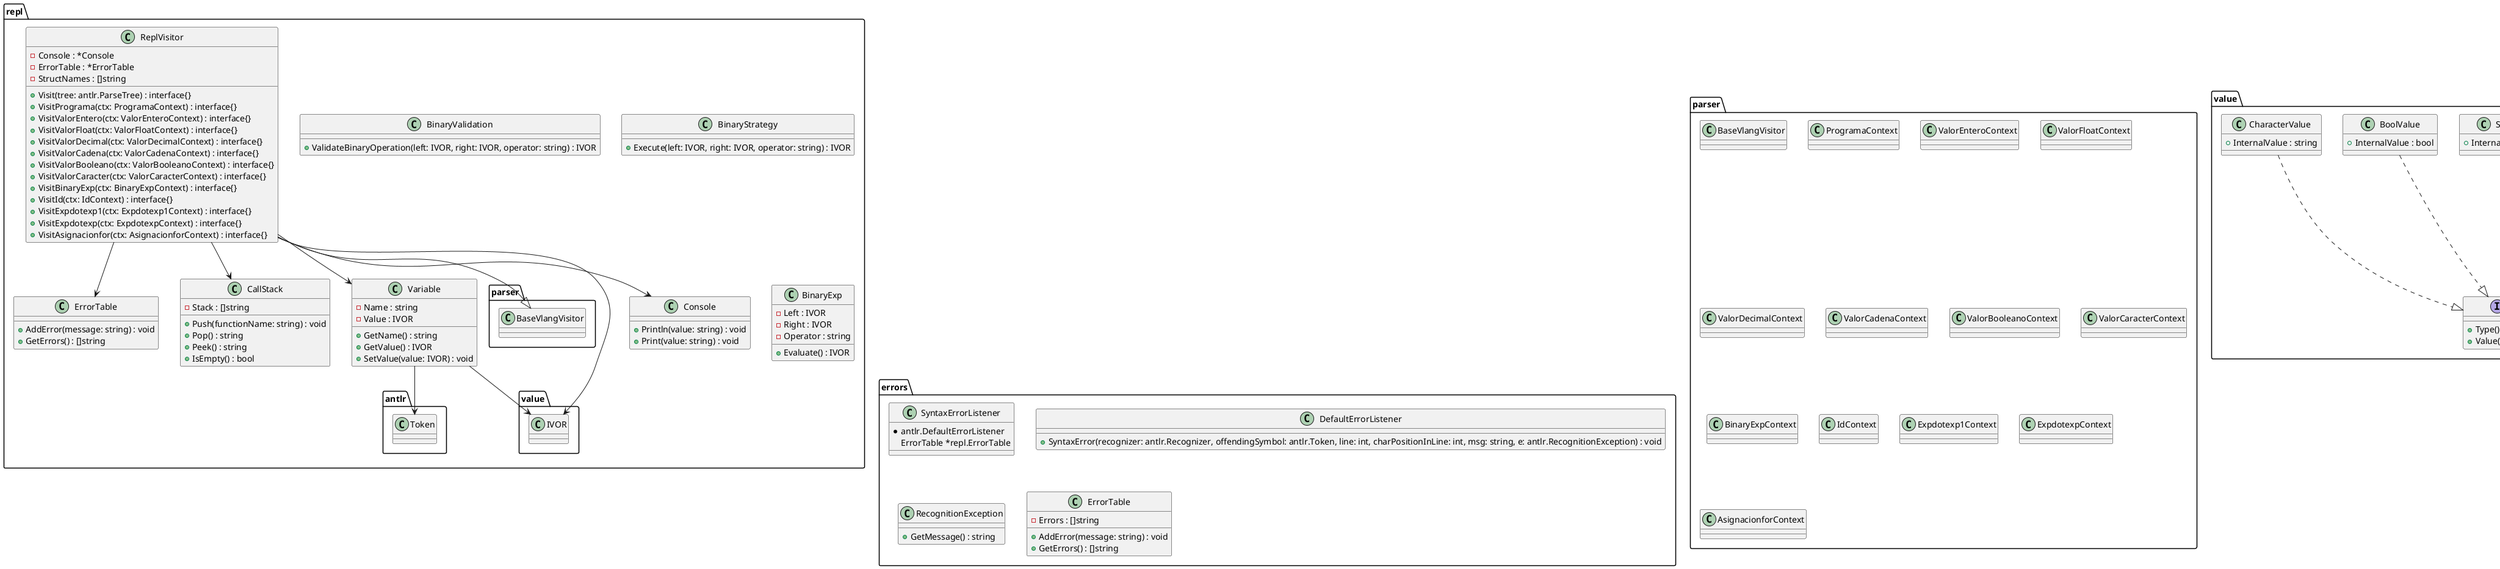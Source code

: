 @startuml
package repl {

  class ReplVisitor {
    - Console : *Console
    - ErrorTable : *ErrorTable
    - StructNames : []string
    + Visit(tree: antlr.ParseTree) : interface{}
    + VisitPrograma(ctx: ProgramaContext) : interface{}
    + VisitValorEntero(ctx: ValorEnteroContext) : interface{}
    + VisitValorFloat(ctx: ValorFloatContext) : interface{}
    + VisitValorDecimal(ctx: ValorDecimalContext) : interface{}
    + VisitValorCadena(ctx: ValorCadenaContext) : interface{}
    + VisitValorBooleano(ctx: ValorBooleanoContext) : interface{}
    + VisitValorCaracter(ctx: ValorCaracterContext) : interface{}
    + VisitBinaryExp(ctx: BinaryExpContext) : interface{}
    + VisitId(ctx: IdContext) : interface{}
    + VisitExpdotexp1(ctx: Expdotexp1Context) : interface{}
    + VisitExpdotexp(ctx: ExpdotexpContext) : interface{}
    + VisitAsignacionfor(ctx: AsignacionforContext) : interface{}
  }
    class Console {
        + Println(value: string) : void
        + Print(value: string) : void
    }
    class ErrorTable {
        + AddError(message: string) : void
        + GetErrors() : []string
    }
    
    class CallStack {
        - Stack : []string
        + Push(functionName: string) : void
        + Pop() : string
        + Peek() : string
        + IsEmpty() : bool
    }
    class Variable {
        - Name : string
        - Value : IVOR
        + GetName() : string
        + GetValue() : IVOR
        + SetValue(value: IVOR) : void
    }
    class BinaryValidation {
        + ValidateBinaryOperation(left: IVOR, right: IVOR, operator: string) : IVOR
    }
    class BinaryStrategy {
        + Execute(left: IVOR, right: IVOR, operator: string) : IVOR
    }
    class BinaryExp {
        - Left : IVOR
        - Right : IVOR
        - Operator : string
        + Evaluate() : IVOR
    }

  ReplVisitor --|> parser.BaseVlangVisitor
  ReplVisitor --> Console
  ReplVisitor --> CallStack
  ReplVisitor --> ErrorTable
  ReplVisitor --> value.IVOR
  ReplVisitor --> Variable

  Variable --> value.IVOR
  Variable --> antlr.Token
}

package value {
  interface IVOR {
    + Type() : string
    + Value() : interface{}
    
  }

  class IntValue {
    + InternalValue : int
  }
  class FloatValue {
    + InternalValue : float64
  }
  class StringValue {
    + InternalValue : string
  }
  class BoolValue {
    + InternalValue : bool
  }
  class CharacterValue {
    + InternalValue : string
  }

  IntValue ..|> IVOR
  FloatValue ..|> IVOR
  StringValue ..|> IVOR
  BoolValue ..|> IVOR
  CharacterValue ..|> IVOR
}

package parser {
  class BaseVlangVisitor
  class ProgramaContext
  class ValorEnteroContext
  class ValorFloatContext
  class ValorDecimalContext
  class ValorCadenaContext
  class ValorBooleanoContext
  class ValorCaracterContext
  class BinaryExpContext
  class IdContext
  class Expdotexp1Context
  class ExpdotexpContext
  class AsignacionforContext
}

package errors {
  class SyntaxErrorListener  {
	*antlr.DefaultErrorListener
	ErrorTable *repl.ErrorTable
}
  class DefaultErrorListener {
    + SyntaxError(recognizer: antlr.Recognizer, offendingSymbol: antlr.Token, line: int, charPositionInLine: int, msg: string, e: antlr.RecognitionException) : void
  }
  class RecognitionException {
    + GetMessage() : string
  }
  class ErrorTable {
    - Errors : []string
    + AddError(message: string) : void
    + GetErrors() : []string
  }
}

package antlr {
  class Token
}

@enduml
